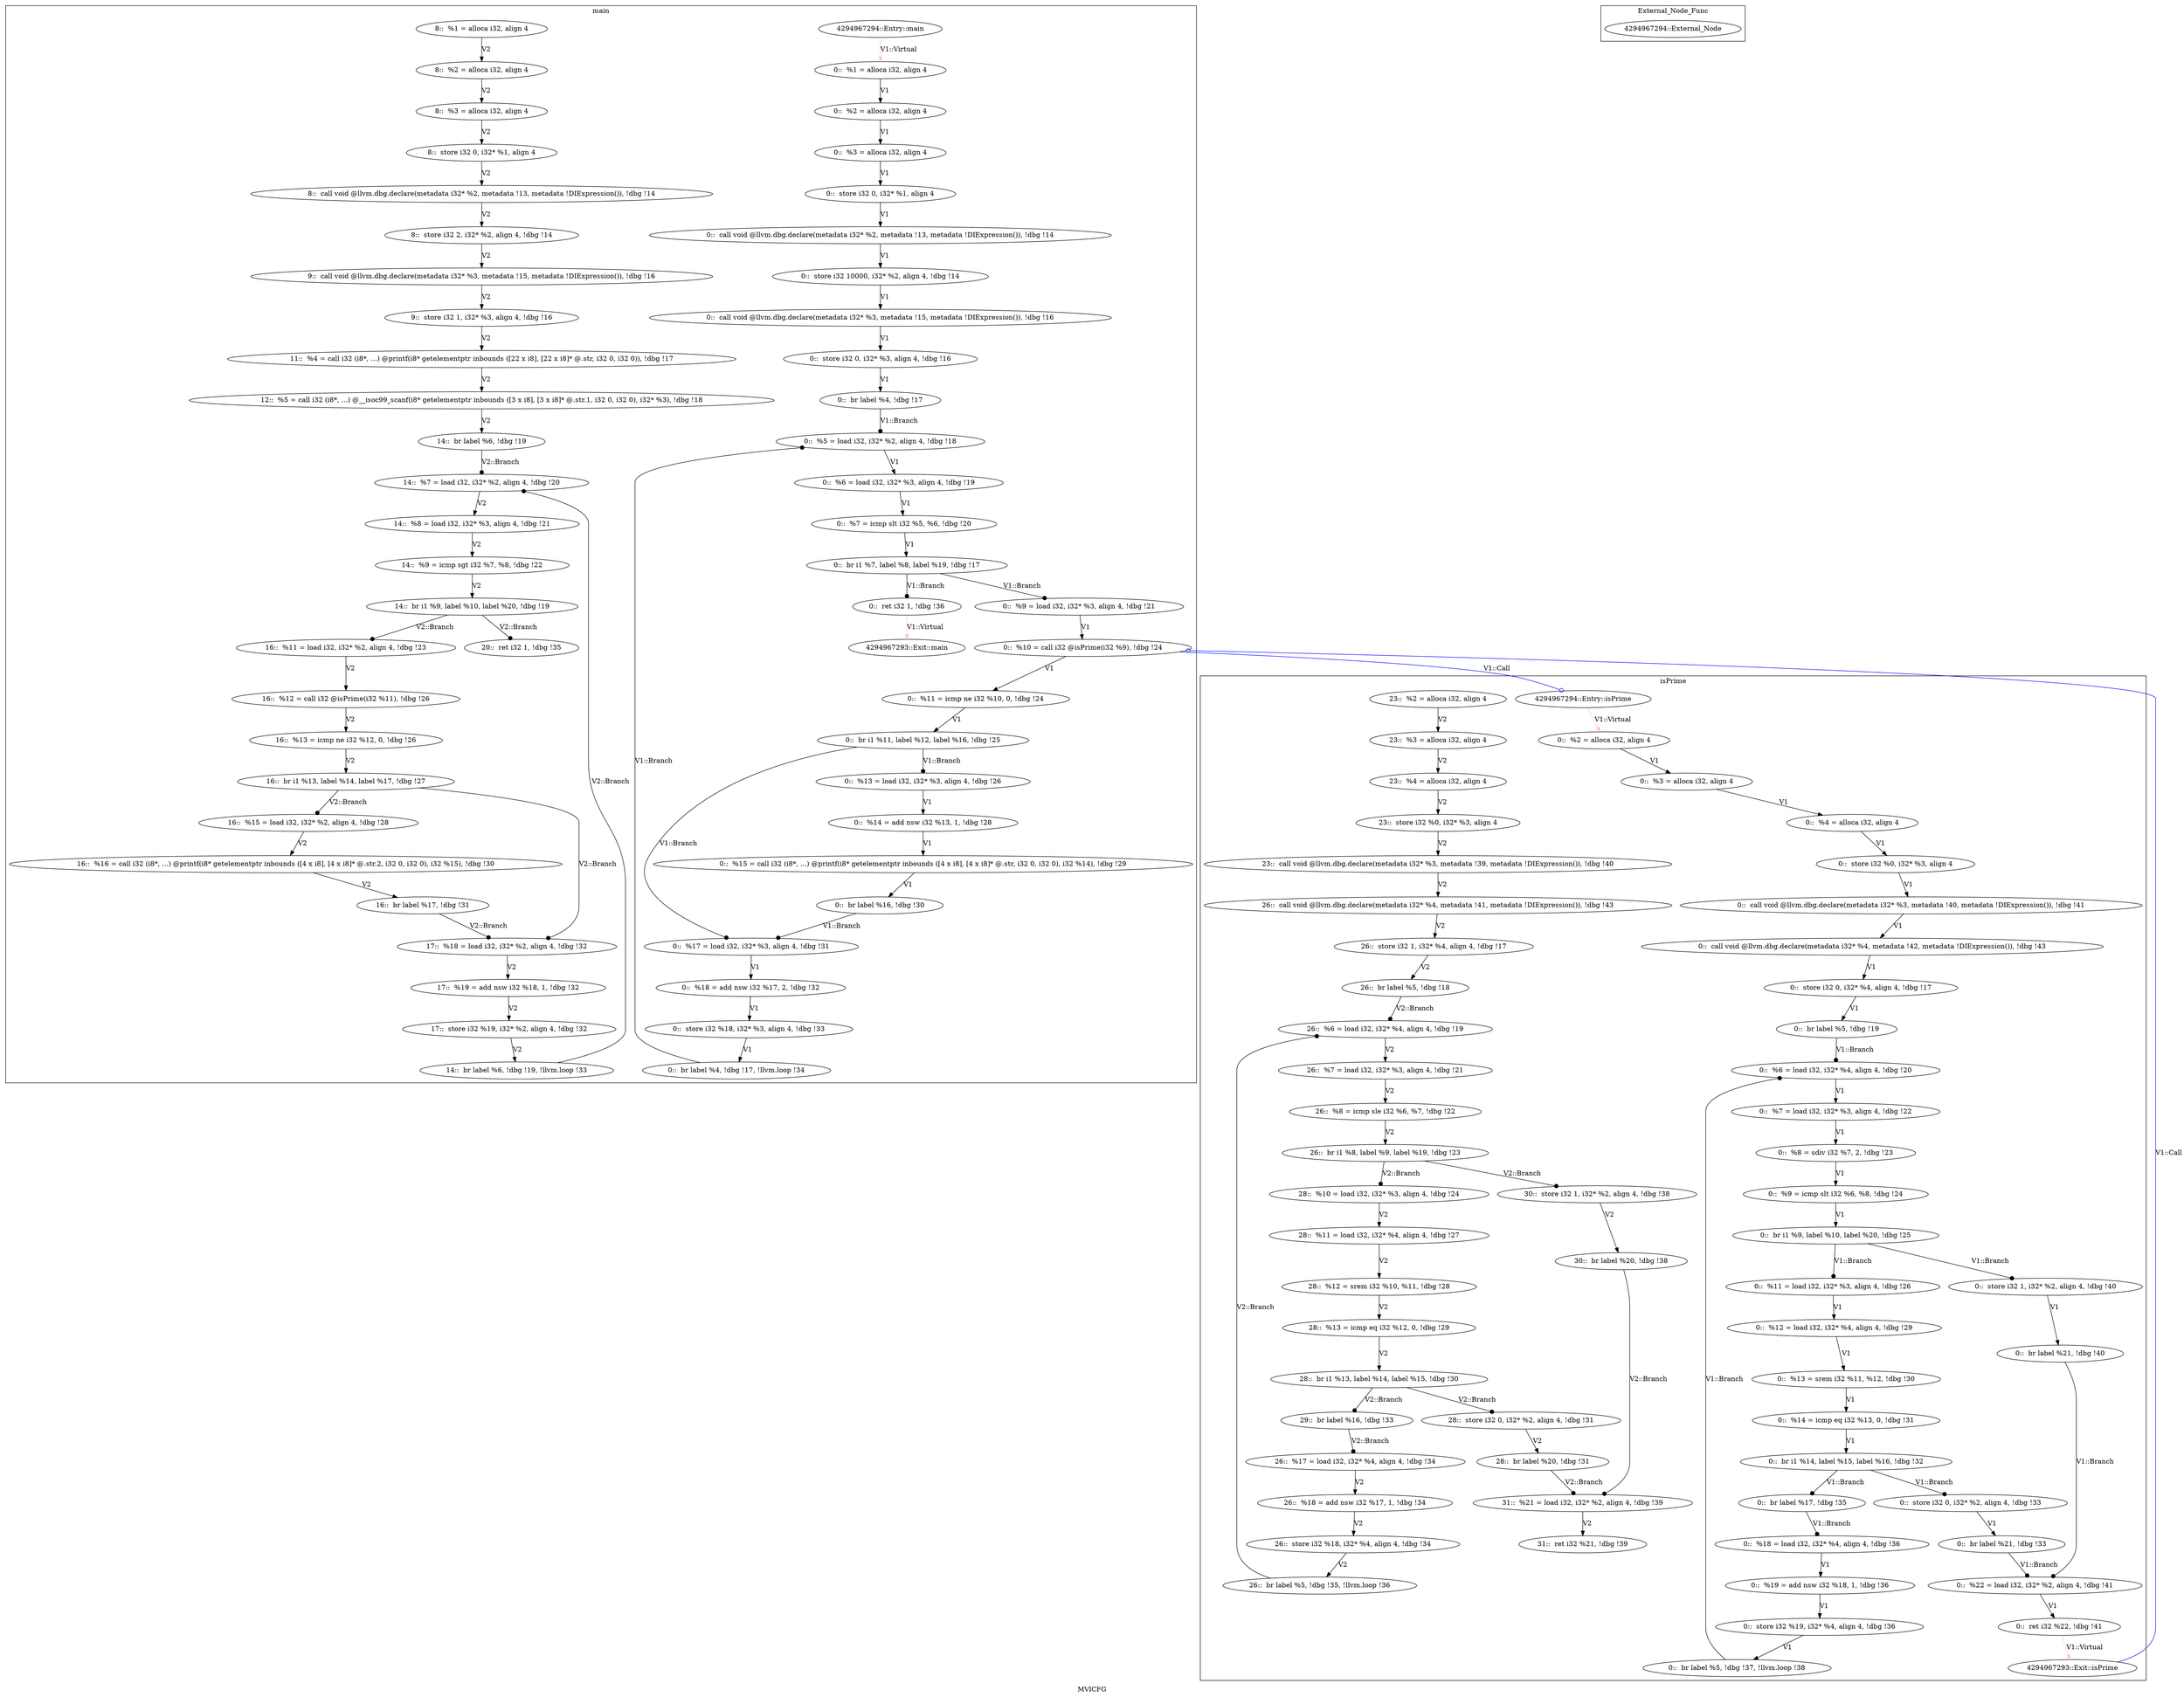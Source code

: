 digraph "MVICFG" {
	label="MVICFG";
/* Generating Nodes */
	subgraph cluster_1 {
		label="main";
		"28" [label="4294967294::Entry::main"];
		"2" [label="0::  %1 = alloca i32, align 4"];
		"3" [label="0::  %2 = alloca i32, align 4"];
		"4" [label="0::  %3 = alloca i32, align 4"];
		"5" [label="0::  store i32 0, i32* %1, align 4"];
		"6" [label="0::  call void @llvm.dbg.declare(metadata i32* %2, metadata !13, metadata !DIExpression()), !dbg !14"];
		"7" [label="0::  store i32 10000, i32* %2, align 4, !dbg !14"];
		"8" [label="0::  call void @llvm.dbg.declare(metadata i32* %3, metadata !15, metadata !DIExpression()), !dbg !16"];
		"9" [label="0::  store i32 0, i32* %3, align 4, !dbg !16"];
		"10" [label="0::  br label %4, !dbg !17"];
		"11" [label="0::  %5 = load i32, i32* %2, align 4, !dbg !18"];
		"12" [label="0::  %6 = load i32, i32* %3, align 4, !dbg !19"];
		"13" [label="0::  %7 = icmp slt i32 %5, %6, !dbg !20"];
		"14" [label="0::  br i1 %7, label %8, label %19, !dbg !17"];
		"15" [label="0::  %9 = load i32, i32* %3, align 4, !dbg !21"];
		"16" [label="0::  %10 = call i32 @isPrime(i32 %9), !dbg !24"];
		"17" [label="0::  %11 = icmp ne i32 %10, 0, !dbg !24"];
		"18" [label="0::  br i1 %11, label %12, label %16, !dbg !25"];
		"19" [label="0::  %13 = load i32, i32* %3, align 4, !dbg !26"];
		"20" [label="0::  %14 = add nsw i32 %13, 1, !dbg !28"];
		"21" [label="0::  %15 = call i32 (i8*, ...) @printf(i8* getelementptr inbounds ([4 x i8], [4 x i8]* @.str, i32 0, i32 0), i32 %14), !dbg !29"];
		"22" [label="0::  br label %16, !dbg !30"];
		"23" [label="0::  %17 = load i32, i32* %3, align 4, !dbg !31"];
		"24" [label="0::  %18 = add nsw i32 %17, 2, !dbg !32"];
		"25" [label="0::  store i32 %18, i32* %3, align 4, !dbg !33"];
		"26" [label="0::  br label %4, !dbg !17, !llvm.loop !34"];
		"27" [label="0::  ret i32 1, !dbg !36"];
		"29" [label="4294967293::Exit::main"];
		"66" [label="8::  %1 = alloca i32, align 4"];
		"67" [label="8::  %2 = alloca i32, align 4"];
		"68" [label="8::  %3 = alloca i32, align 4"];
		"69" [label="8::  store i32 0, i32* %1, align 4"];
		"70" [label="8::  call void @llvm.dbg.declare(metadata i32* %2, metadata !13, metadata !DIExpression()), !dbg !14"];
		"71" [label="8::  store i32 2, i32* %2, align 4, !dbg !14"];
		"72" [label="9::  call void @llvm.dbg.declare(metadata i32* %3, metadata !15, metadata !DIExpression()), !dbg !16"];
		"73" [label="9::  store i32 1, i32* %3, align 4, !dbg !16"];
		"74" [label="11::  %4 = call i32 (i8*, ...) @printf(i8* getelementptr inbounds ([22 x i8], [22 x i8]* @.str, i32 0, i32 0)), !dbg !17"];
		"75" [label="12::  %5 = call i32 (i8*, ...) @__isoc99_scanf(i8* getelementptr inbounds ([3 x i8], [3 x i8]* @.str.1, i32 0, i32 0), i32* %3), !dbg !18"];
		"76" [label="14::  br label %6, !dbg !19"];
		"77" [label="14::  %7 = load i32, i32* %2, align 4, !dbg !20"];
		"78" [label="14::  %8 = load i32, i32* %3, align 4, !dbg !21"];
		"79" [label="14::  %9 = icmp sgt i32 %7, %8, !dbg !22"];
		"80" [label="14::  br i1 %9, label %10, label %20, !dbg !19"];
		"81" [label="14::  br label %6, !dbg !19, !llvm.loop !33"];
		"82" [label="16::  %11 = load i32, i32* %2, align 4, !dbg !23"];
		"83" [label="16::  %12 = call i32 @isPrime(i32 %11), !dbg !26"];
		"84" [label="16::  %13 = icmp ne i32 %12, 0, !dbg !26"];
		"85" [label="16::  br i1 %13, label %14, label %17, !dbg !27"];
		"86" [label="16::  %15 = load i32, i32* %2, align 4, !dbg !28"];
		"87" [label="16::  %16 = call i32 (i8*, ...) @printf(i8* getelementptr inbounds ([4 x i8], [4 x i8]* @.str.2, i32 0, i32 0), i32 %15), !dbg !30"];
		"88" [label="16::  br label %17, !dbg !31"];
		"89" [label="17::  %18 = load i32, i32* %2, align 4, !dbg !32"];
		"90" [label="17::  %19 = add nsw i32 %18, 1, !dbg !32"];
		"91" [label="17::  store i32 %19, i32* %2, align 4, !dbg !32"];
		"92" [label="20::  ret i32 1, !dbg !35"];
	}
	subgraph cluster_31 {
		label="isPrime";
		"61" [label="4294967294::Entry::isPrime"];
		"32" [label="0::  %2 = alloca i32, align 4"];
		"33" [label="0::  %3 = alloca i32, align 4"];
		"34" [label="0::  %4 = alloca i32, align 4"];
		"35" [label="0::  store i32 %0, i32* %3, align 4"];
		"36" [label="0::  call void @llvm.dbg.declare(metadata i32* %3, metadata !40, metadata !DIExpression()), !dbg !41"];
		"37" [label="0::  call void @llvm.dbg.declare(metadata i32* %4, metadata !42, metadata !DIExpression()), !dbg !43"];
		"38" [label="0::  store i32 0, i32* %4, align 4, !dbg !17"];
		"39" [label="0::  br label %5, !dbg !19"];
		"40" [label="0::  %6 = load i32, i32* %4, align 4, !dbg !20"];
		"41" [label="0::  %7 = load i32, i32* %3, align 4, !dbg !22"];
		"42" [label="0::  %8 = sdiv i32 %7, 2, !dbg !23"];
		"43" [label="0::  %9 = icmp slt i32 %6, %8, !dbg !24"];
		"44" [label="0::  br i1 %9, label %10, label %20, !dbg !25"];
		"45" [label="0::  %11 = load i32, i32* %3, align 4, !dbg !26"];
		"46" [label="0::  %12 = load i32, i32* %4, align 4, !dbg !29"];
		"47" [label="0::  %13 = srem i32 %11, %12, !dbg !30"];
		"48" [label="0::  %14 = icmp eq i32 %13, 0, !dbg !31"];
		"49" [label="0::  br i1 %14, label %15, label %16, !dbg !32"];
		"50" [label="0::  store i32 0, i32* %2, align 4, !dbg !33"];
		"51" [label="0::  br label %21, !dbg !33"];
		"52" [label="0::  br label %17, !dbg !35"];
		"53" [label="0::  %18 = load i32, i32* %4, align 4, !dbg !36"];
		"54" [label="0::  %19 = add nsw i32 %18, 1, !dbg !36"];
		"55" [label="0::  store i32 %19, i32* %4, align 4, !dbg !36"];
		"56" [label="0::  br label %5, !dbg !37, !llvm.loop !38"];
		"57" [label="0::  store i32 1, i32* %2, align 4, !dbg !40"];
		"58" [label="0::  br label %21, !dbg !40"];
		"59" [label="0::  %22 = load i32, i32* %2, align 4, !dbg !41"];
		"60" [label="0::  ret i32 %22, !dbg !41"];
		"62" [label="4294967293::Exit::isPrime"];
		"93" [label="23::  %2 = alloca i32, align 4"];
		"94" [label="23::  %3 = alloca i32, align 4"];
		"95" [label="23::  %4 = alloca i32, align 4"];
		"96" [label="23::  store i32 %0, i32* %3, align 4"];
		"97" [label="23::  call void @llvm.dbg.declare(metadata i32* %3, metadata !39, metadata !DIExpression()), !dbg !40"];
		"98" [label="26::  call void @llvm.dbg.declare(metadata i32* %4, metadata !41, metadata !DIExpression()), !dbg !43"];
		"99" [label="26::  store i32 1, i32* %4, align 4, !dbg !17"];
		"100" [label="26::  br label %5, !dbg !18"];
		"101" [label="26::  %6 = load i32, i32* %4, align 4, !dbg !19"];
		"102" [label="26::  %7 = load i32, i32* %3, align 4, !dbg !21"];
		"103" [label="26::  %8 = icmp sle i32 %6, %7, !dbg !22"];
		"104" [label="26::  br i1 %8, label %9, label %19, !dbg !23"];
		"105" [label="26::  %17 = load i32, i32* %4, align 4, !dbg !34"];
		"106" [label="26::  %18 = add nsw i32 %17, 1, !dbg !34"];
		"107" [label="26::  store i32 %18, i32* %4, align 4, !dbg !34"];
		"108" [label="26::  br label %5, !dbg !35, !llvm.loop !36"];
		"109" [label="28::  %10 = load i32, i32* %3, align 4, !dbg !24"];
		"110" [label="28::  %11 = load i32, i32* %4, align 4, !dbg !27"];
		"111" [label="28::  %12 = srem i32 %10, %11, !dbg !28"];
		"112" [label="28::  %13 = icmp eq i32 %12, 0, !dbg !29"];
		"113" [label="28::  br i1 %13, label %14, label %15, !dbg !30"];
		"114" [label="28::  store i32 0, i32* %2, align 4, !dbg !31"];
		"115" [label="28::  br label %20, !dbg !31"];
		"116" [label="29::  br label %16, !dbg !33"];
		"117" [label="30::  store i32 1, i32* %2, align 4, !dbg !38"];
		"118" [label="30::  br label %20, !dbg !38"];
		"119" [label="31::  %21 = load i32, i32* %2, align 4, !dbg !39"];
		"120" [label="31::  ret i32 %21, !dbg !39"];
	}
	subgraph cluster_64 {
		label="External_Node_Func";
		"65" [label="4294967294::External_Node"];
	}

/* Generating Edges */
		"2" -> "3" [arrowhead = normal, penwidth = 1.0, color = black, label="V1"];
		"3" -> "4" [arrowhead = normal, penwidth = 1.0, color = black, label="V1"];
		"4" -> "5" [arrowhead = normal, penwidth = 1.0, color = black, label="V1"];
		"5" -> "6" [arrowhead = normal, penwidth = 1.0, color = black, label="V1"];
		"6" -> "7" [arrowhead = normal, penwidth = 1.0, color = black, label="V1"];
		"8" -> "9" [arrowhead = normal, penwidth = 1.0, color = black, label="V1"];
		"11" -> "12" [arrowhead = normal, penwidth = 1.0, color = black, label="V1"];
		"12" -> "13" [arrowhead = normal, penwidth = 1.0, color = black, label="V1"];
		"13" -> "14" [arrowhead = normal, penwidth = 1.0, color = black, label="V1"];
		"15" -> "16" [arrowhead = normal, penwidth = 1.0, color = black, label="V1"];
		"16" -> "17" [arrowhead = normal, penwidth = 1.0, color = black, label="V1"];
		"17" -> "18" [arrowhead = normal, penwidth = 1.0, color = black, label="V1"];
		"19" -> "20" [arrowhead = normal, penwidth = 1.0, color = black, label="V1"];
		"20" -> "21" [arrowhead = normal, penwidth = 1.0, color = black, label="V1"];
		"21" -> "22" [arrowhead = normal, penwidth = 1.0, color = black, label="V1"];
		"23" -> "24" [arrowhead = normal, penwidth = 1.0, color = black, label="V1"];
		"24" -> "25" [arrowhead = normal, penwidth = 1.0, color = black, label="V1"];
		"28" -> "2" [arrowhead = normal, penwidth = 1.0, color = pink, label="V1::Virtual"];
		"27" -> "29" [arrowhead = normal, penwidth = 1.0, color = pink, label="V1::Virtual"];
		"32" -> "33" [arrowhead = normal, penwidth = 1.0, color = black, label="V1"];
		"33" -> "34" [arrowhead = normal, penwidth = 1.0, color = black, label="V1"];
		"34" -> "35" [arrowhead = normal, penwidth = 1.0, color = black, label="V1"];
		"35" -> "36" [arrowhead = normal, penwidth = 1.0, color = black, label="V1"];
		"38" -> "39" [arrowhead = normal, penwidth = 1.0, color = black, label="V1"];
		"40" -> "41" [arrowhead = normal, penwidth = 1.0, color = black, label="V1"];
		"41" -> "42" [arrowhead = normal, penwidth = 1.0, color = black, label="V1"];
		"42" -> "43" [arrowhead = normal, penwidth = 1.0, color = black, label="V1"];
		"43" -> "44" [arrowhead = normal, penwidth = 1.0, color = black, label="V1"];
		"45" -> "46" [arrowhead = normal, penwidth = 1.0, color = black, label="V1"];
		"46" -> "47" [arrowhead = normal, penwidth = 1.0, color = black, label="V1"];
		"47" -> "48" [arrowhead = normal, penwidth = 1.0, color = black, label="V1"];
		"48" -> "49" [arrowhead = normal, penwidth = 1.0, color = black, label="V1"];
		"50" -> "51" [arrowhead = normal, penwidth = 1.0, color = black, label="V1"];
		"53" -> "54" [arrowhead = normal, penwidth = 1.0, color = black, label="V1"];
		"54" -> "55" [arrowhead = normal, penwidth = 1.0, color = black, label="V1"];
		"55" -> "56" [arrowhead = normal, penwidth = 1.0, color = black, label="V1"];
		"57" -> "58" [arrowhead = normal, penwidth = 1.0, color = black, label="V1"];
		"59" -> "60" [arrowhead = normal, penwidth = 1.0, color = black, label="V1"];
		"61" -> "32" [arrowhead = normal, penwidth = 1.0, color = pink, label="V1::Virtual"];
		"60" -> "62" [arrowhead = normal, penwidth = 1.0, color = pink, label="V1::Virtual"];
		"7" -> "8" [arrowhead = normal, penwidth = 1.0, color = black, label="V1"];
		"9" -> "10" [arrowhead = normal, penwidth = 1.0, color = black, label="V1"];
		"10" -> "11" [arrowhead = dot, penwidth = 1.0, color = black, label="V1::Branch"];
		"14" -> "15" [arrowhead = dot, penwidth = 1.0, color = black, label="V1::Branch"];
		"14" -> "27" [arrowhead = dot, penwidth = 1.0, color = black, label="V1::Branch"];
		"18" -> "19" [arrowhead = dot, penwidth = 1.0, color = black, label="V1::Branch"];
		"18" -> "23" [arrowhead = dot, penwidth = 1.0, color = black, label="V1::Branch"];
		"22" -> "23" [arrowhead = dot, penwidth = 1.0, color = black, label="V1::Branch"];
		"25" -> "26" [arrowhead = normal, penwidth = 1.0, color = black, label="V1"];
		"26" -> "11" [arrowhead = dot, penwidth = 1.0, color = black, label="V1::Branch"];
		"36" -> "37" [arrowhead = normal, penwidth = 1.0, color = black, label="V1"];
		"37" -> "38" [arrowhead = normal, penwidth = 1.0, color = black, label="V1"];
		"39" -> "40" [arrowhead = dot, penwidth = 1.0, color = black, label="V1::Branch"];
		"44" -> "45" [arrowhead = dot, penwidth = 1.0, color = black, label="V1::Branch"];
		"44" -> "57" [arrowhead = dot, penwidth = 1.0, color = black, label="V1::Branch"];
		"49" -> "50" [arrowhead = dot, penwidth = 1.0, color = black, label="V1::Branch"];
		"49" -> "52" [arrowhead = dot, penwidth = 1.0, color = black, label="V1::Branch"];
		"51" -> "59" [arrowhead = dot, penwidth = 1.0, color = black, label="V1::Branch"];
		"52" -> "53" [arrowhead = dot, penwidth = 1.0, color = black, label="V1::Branch"];
		"56" -> "40" [arrowhead = dot, penwidth = 1.0, color = black, label="V1::Branch"];
		"58" -> "59" [arrowhead = dot, penwidth = 1.0, color = black, label="V1::Branch"];
		"16" -> "61" [arrowhead = odot, penwidth = 1.0, color = blue, label="V1::Call"];
		"62" -> "16" [arrowhead = odot, penwidth = 1.0, color = blue, label="V1::Call"];
		"66" -> "67" [arrowhead = normal, penwidth = 1.0, color = black, label="V2"];
		"67" -> "68" [arrowhead = normal, penwidth = 1.0, color = black, label="V2"];
		"68" -> "69" [arrowhead = normal, penwidth = 1.0, color = black, label="V2"];
		"69" -> "70" [arrowhead = normal, penwidth = 1.0, color = black, label="V2"];
		"70" -> "71" [arrowhead = normal, penwidth = 1.0, color = black, label="V2"];
		"71" -> "72" [arrowhead = normal, penwidth = 1.0, color = black, label="V2"];
		"72" -> "73" [arrowhead = normal, penwidth = 1.0, color = black, label="V2"];
		"73" -> "74" [arrowhead = normal, penwidth = 1.0, color = black, label="V2"];
		"74" -> "75" [arrowhead = normal, penwidth = 1.0, color = black, label="V2"];
		"75" -> "76" [arrowhead = normal, penwidth = 1.0, color = black, label="V2"];
		"76" -> "77" [arrowhead = dot, penwidth = 1.0, color = black, label="V2::Branch"];
		"77" -> "78" [arrowhead = normal, penwidth = 1.0, color = black, label="V2"];
		"81" -> "77" [arrowhead = dot, penwidth = 1.0, color = black, label="V2::Branch"];
		"78" -> "79" [arrowhead = normal, penwidth = 1.0, color = black, label="V2"];
		"79" -> "80" [arrowhead = normal, penwidth = 1.0, color = black, label="V2"];
		"80" -> "82" [arrowhead = dot, penwidth = 1.0, color = black, label="V2::Branch"];
		"80" -> "92" [arrowhead = dot, penwidth = 1.0, color = black, label="V2::Branch"];
		"91" -> "81" [arrowhead = normal, penwidth = 1.0, color = black, label="V2"];
		"82" -> "83" [arrowhead = normal, penwidth = 1.0, color = black, label="V2"];
		"83" -> "84" [arrowhead = normal, penwidth = 1.0, color = black, label="V2"];
		"84" -> "85" [arrowhead = normal, penwidth = 1.0, color = black, label="V2"];
		"85" -> "86" [arrowhead = dot, penwidth = 1.0, color = black, label="V2::Branch"];
		"85" -> "89" [arrowhead = dot, penwidth = 1.0, color = black, label="V2::Branch"];
		"86" -> "87" [arrowhead = normal, penwidth = 1.0, color = black, label="V2"];
		"87" -> "88" [arrowhead = normal, penwidth = 1.0, color = black, label="V2"];
		"88" -> "89" [arrowhead = dot, penwidth = 1.0, color = black, label="V2::Branch"];
		"89" -> "90" [arrowhead = normal, penwidth = 1.0, color = black, label="V2"];
		"90" -> "91" [arrowhead = normal, penwidth = 1.0, color = black, label="V2"];
		"93" -> "94" [arrowhead = normal, penwidth = 1.0, color = black, label="V2"];
		"94" -> "95" [arrowhead = normal, penwidth = 1.0, color = black, label="V2"];
		"95" -> "96" [arrowhead = normal, penwidth = 1.0, color = black, label="V2"];
		"96" -> "97" [arrowhead = normal, penwidth = 1.0, color = black, label="V2"];
		"97" -> "98" [arrowhead = normal, penwidth = 1.0, color = black, label="V2"];
		"98" -> "99" [arrowhead = normal, penwidth = 1.0, color = black, label="V2"];
		"99" -> "100" [arrowhead = normal, penwidth = 1.0, color = black, label="V2"];
		"100" -> "101" [arrowhead = dot, penwidth = 1.0, color = black, label="V2::Branch"];
		"101" -> "102" [arrowhead = normal, penwidth = 1.0, color = black, label="V2"];
		"108" -> "101" [arrowhead = dot, penwidth = 1.0, color = black, label="V2::Branch"];
		"102" -> "103" [arrowhead = normal, penwidth = 1.0, color = black, label="V2"];
		"103" -> "104" [arrowhead = normal, penwidth = 1.0, color = black, label="V2"];
		"104" -> "109" [arrowhead = dot, penwidth = 1.0, color = black, label="V2::Branch"];
		"104" -> "117" [arrowhead = dot, penwidth = 1.0, color = black, label="V2::Branch"];
		"105" -> "106" [arrowhead = normal, penwidth = 1.0, color = black, label="V2"];
		"116" -> "105" [arrowhead = dot, penwidth = 1.0, color = black, label="V2::Branch"];
		"106" -> "107" [arrowhead = normal, penwidth = 1.0, color = black, label="V2"];
		"107" -> "108" [arrowhead = normal, penwidth = 1.0, color = black, label="V2"];
		"109" -> "110" [arrowhead = normal, penwidth = 1.0, color = black, label="V2"];
		"110" -> "111" [arrowhead = normal, penwidth = 1.0, color = black, label="V2"];
		"111" -> "112" [arrowhead = normal, penwidth = 1.0, color = black, label="V2"];
		"112" -> "113" [arrowhead = normal, penwidth = 1.0, color = black, label="V2"];
		"113" -> "114" [arrowhead = dot, penwidth = 1.0, color = black, label="V2::Branch"];
		"113" -> "116" [arrowhead = dot, penwidth = 1.0, color = black, label="V2::Branch"];
		"114" -> "115" [arrowhead = normal, penwidth = 1.0, color = black, label="V2"];
		"115" -> "119" [arrowhead = dot, penwidth = 1.0, color = black, label="V2::Branch"];
		"117" -> "118" [arrowhead = normal, penwidth = 1.0, color = black, label="V2"];
		"118" -> "119" [arrowhead = dot, penwidth = 1.0, color = black, label="V2::Branch"];
		"119" -> "120" [arrowhead = normal, penwidth = 1.0, color = black, label="V2"];
}
